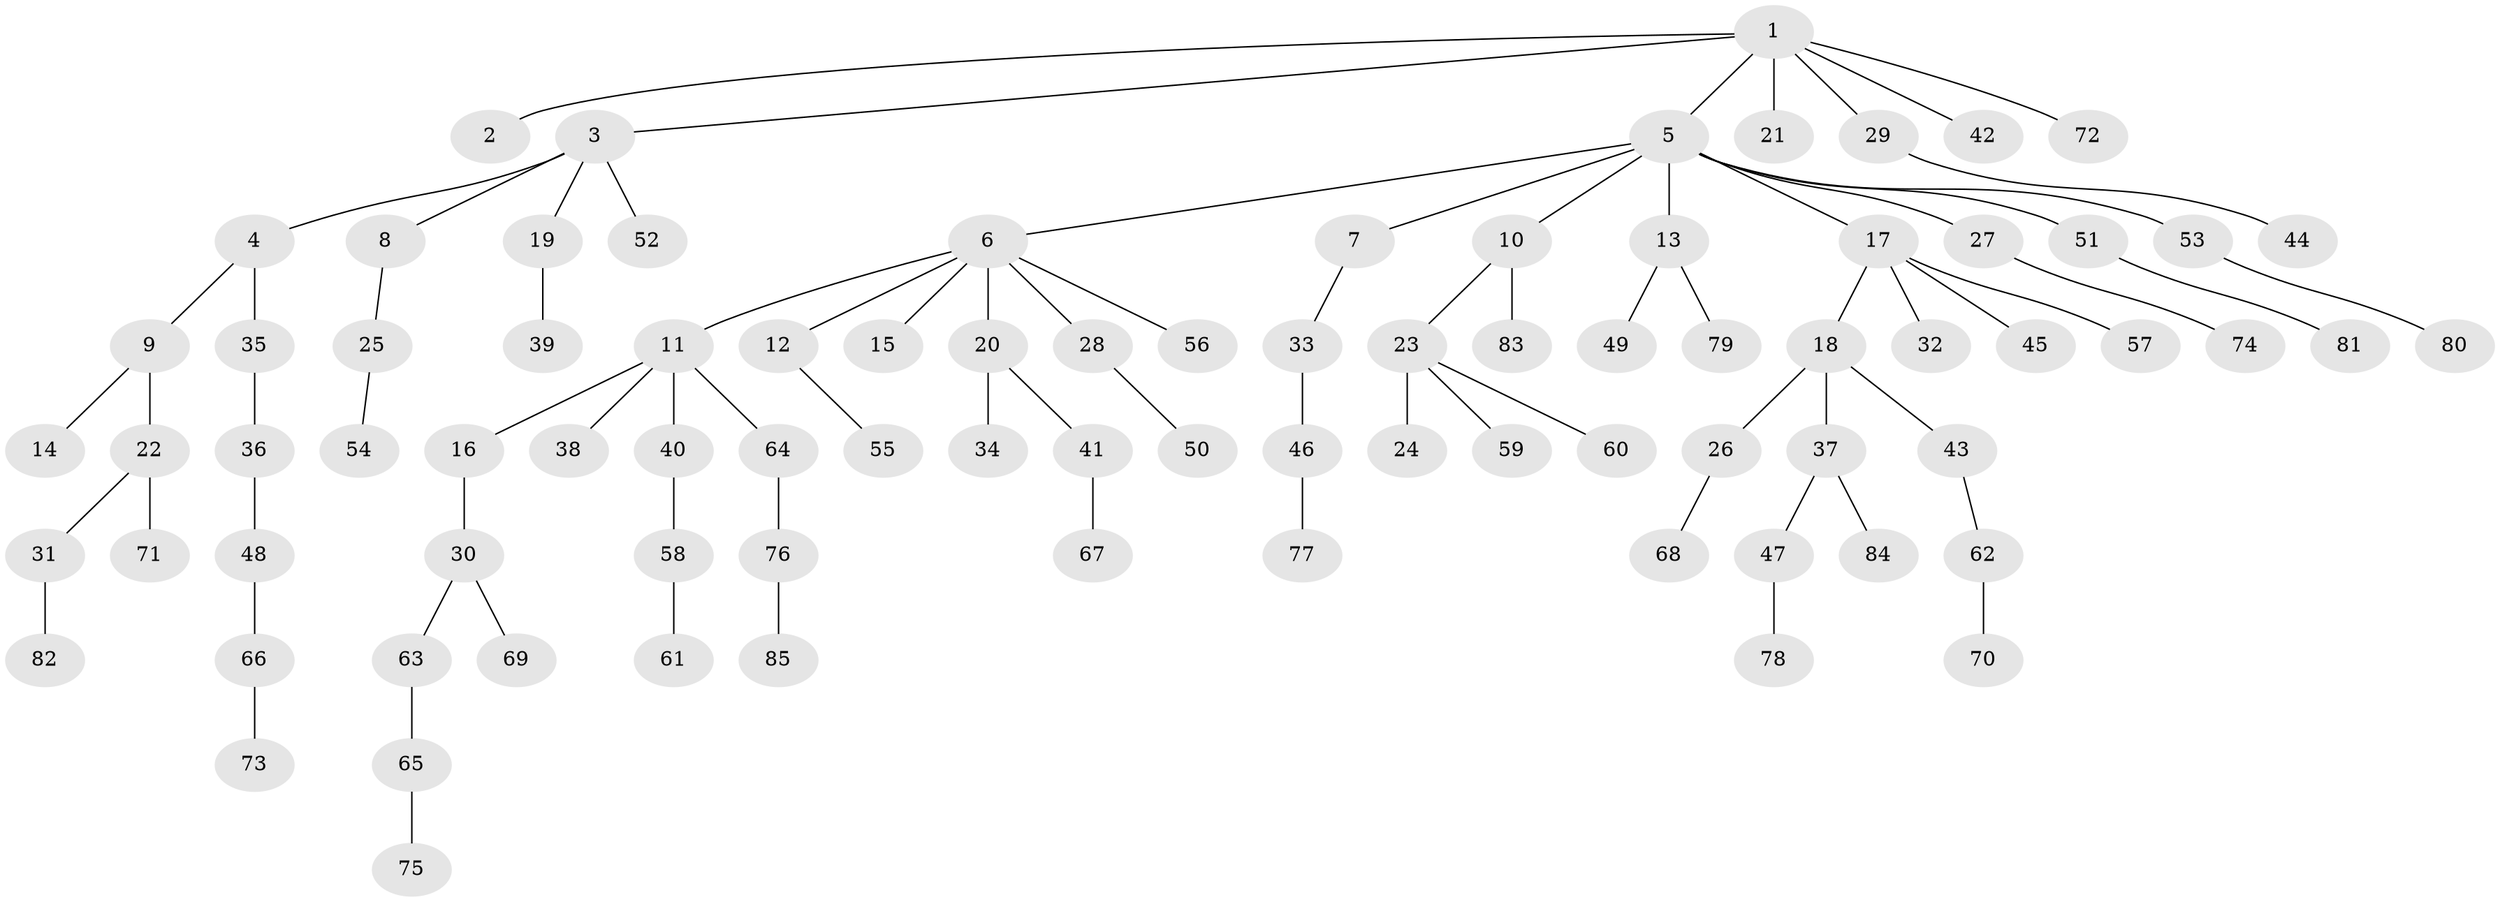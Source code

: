 // Generated by graph-tools (version 1.1) at 2025/52/03/09/25 04:52:30]
// undirected, 85 vertices, 84 edges
graph export_dot {
graph [start="1"]
  node [color=gray90,style=filled];
  1;
  2;
  3;
  4;
  5;
  6;
  7;
  8;
  9;
  10;
  11;
  12;
  13;
  14;
  15;
  16;
  17;
  18;
  19;
  20;
  21;
  22;
  23;
  24;
  25;
  26;
  27;
  28;
  29;
  30;
  31;
  32;
  33;
  34;
  35;
  36;
  37;
  38;
  39;
  40;
  41;
  42;
  43;
  44;
  45;
  46;
  47;
  48;
  49;
  50;
  51;
  52;
  53;
  54;
  55;
  56;
  57;
  58;
  59;
  60;
  61;
  62;
  63;
  64;
  65;
  66;
  67;
  68;
  69;
  70;
  71;
  72;
  73;
  74;
  75;
  76;
  77;
  78;
  79;
  80;
  81;
  82;
  83;
  84;
  85;
  1 -- 2;
  1 -- 3;
  1 -- 5;
  1 -- 21;
  1 -- 29;
  1 -- 42;
  1 -- 72;
  3 -- 4;
  3 -- 8;
  3 -- 19;
  3 -- 52;
  4 -- 9;
  4 -- 35;
  5 -- 6;
  5 -- 7;
  5 -- 10;
  5 -- 13;
  5 -- 17;
  5 -- 27;
  5 -- 51;
  5 -- 53;
  6 -- 11;
  6 -- 12;
  6 -- 15;
  6 -- 20;
  6 -- 28;
  6 -- 56;
  7 -- 33;
  8 -- 25;
  9 -- 14;
  9 -- 22;
  10 -- 23;
  10 -- 83;
  11 -- 16;
  11 -- 38;
  11 -- 40;
  11 -- 64;
  12 -- 55;
  13 -- 49;
  13 -- 79;
  16 -- 30;
  17 -- 18;
  17 -- 32;
  17 -- 45;
  17 -- 57;
  18 -- 26;
  18 -- 37;
  18 -- 43;
  19 -- 39;
  20 -- 34;
  20 -- 41;
  22 -- 31;
  22 -- 71;
  23 -- 24;
  23 -- 59;
  23 -- 60;
  25 -- 54;
  26 -- 68;
  27 -- 74;
  28 -- 50;
  29 -- 44;
  30 -- 63;
  30 -- 69;
  31 -- 82;
  33 -- 46;
  35 -- 36;
  36 -- 48;
  37 -- 47;
  37 -- 84;
  40 -- 58;
  41 -- 67;
  43 -- 62;
  46 -- 77;
  47 -- 78;
  48 -- 66;
  51 -- 81;
  53 -- 80;
  58 -- 61;
  62 -- 70;
  63 -- 65;
  64 -- 76;
  65 -- 75;
  66 -- 73;
  76 -- 85;
}
